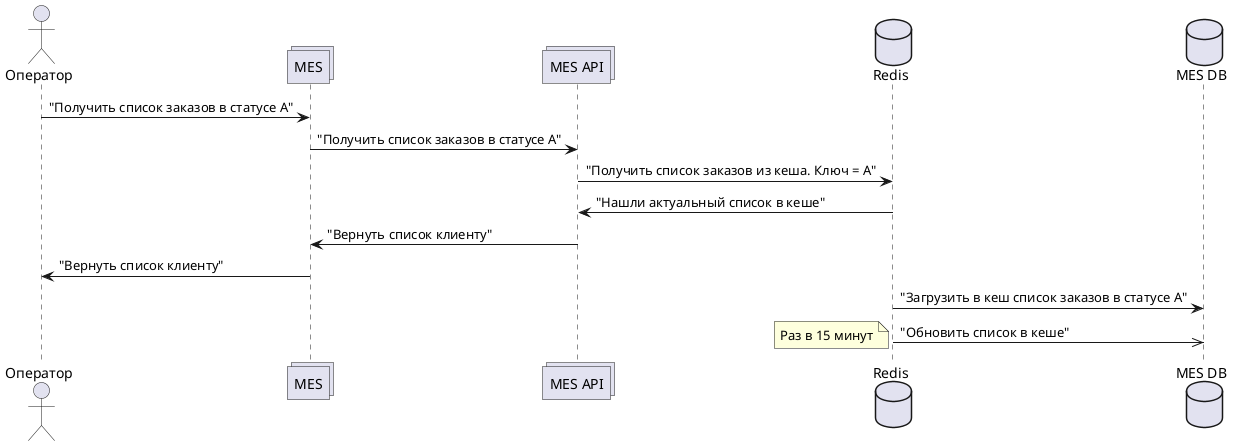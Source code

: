 @startuml
actor       Оператор       as oper
collections MES as mes
collections "MES API" as mesapi
database    Redis    as cache
database    "MES DB"    as db

oper -> mes : "Получить список заказов в статусе A"
mes -> mesapi : "Получить список заказов в статусе A"
mesapi -> cache : "Получить список заказов из кеша. Ключ = A"
cache -> mesapi : "Нашли актуальный список в кеше"
mesapi -> mes : "Вернуть список клиенту"
mes -> oper : "Вернуть список клиенту"
cache -> db : "Загрузить в кеш список заказов в статусе A"

cache ->> db : "Обновить список в кеше"
note left: Раз в 15 минут

@enduml
